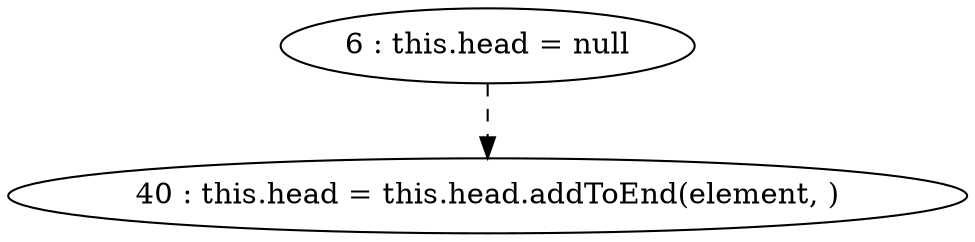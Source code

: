 digraph G {
"6 : this.head = null"
"6 : this.head = null" -> "40 : this.head = this.head.addToEnd(element, )" [style=dashed]
"40 : this.head = this.head.addToEnd(element, )"
}